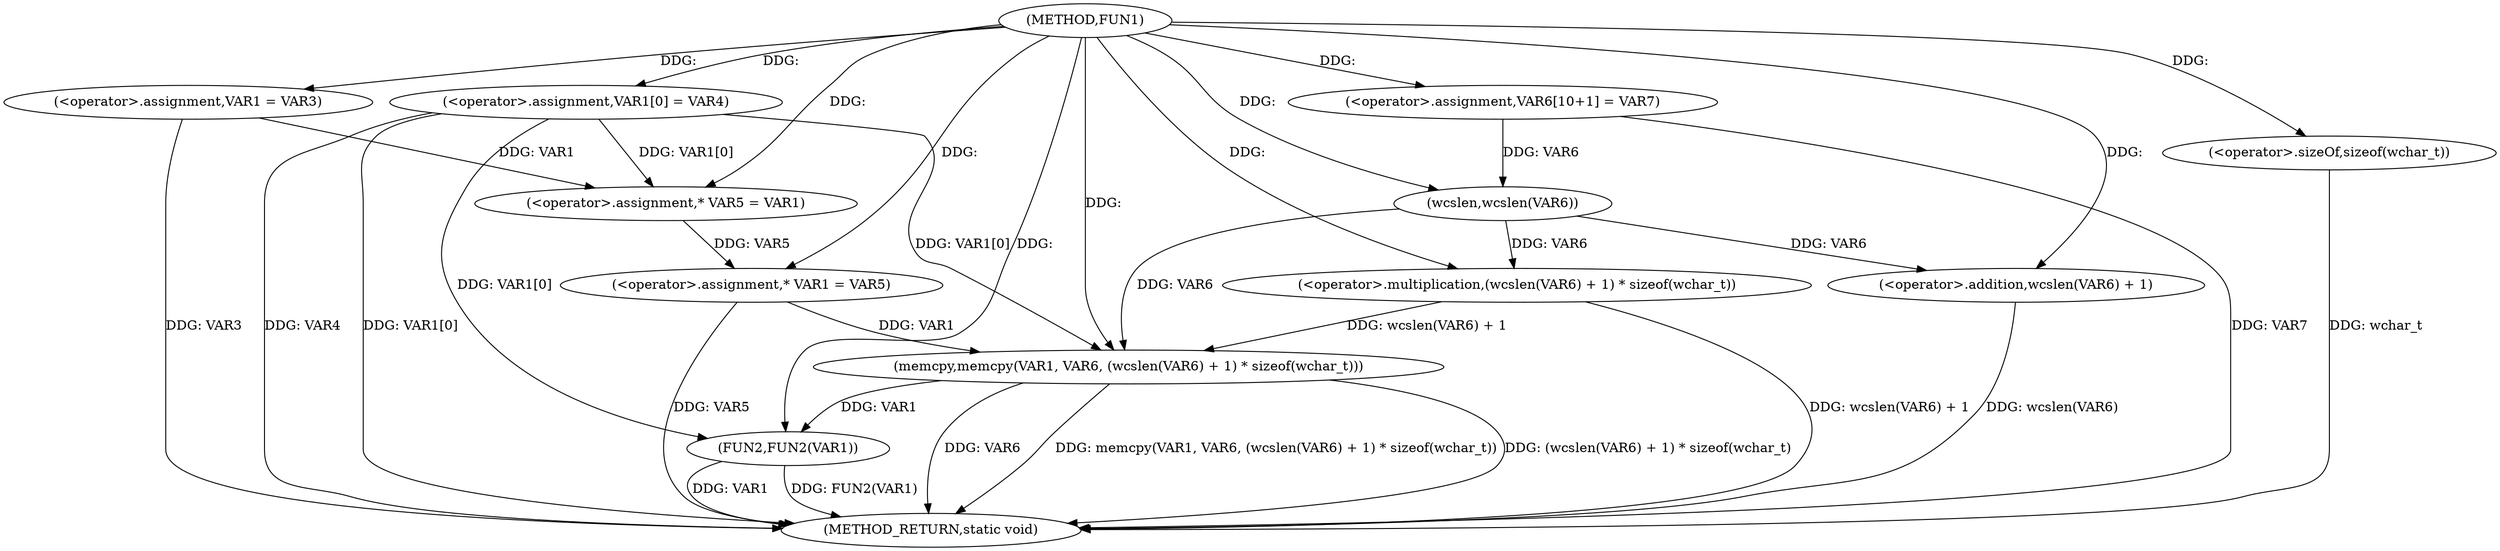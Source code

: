 digraph FUN1 {  
"1000100" [label = "(METHOD,FUN1)" ]
"1000139" [label = "(METHOD_RETURN,static void)" ]
"1000105" [label = "(<operator>.assignment,VAR1 = VAR3)" ]
"1000108" [label = "(<operator>.assignment,VAR1[0] = VAR4)" ]
"1000115" [label = "(<operator>.assignment,* VAR5 = VAR1)" ]
"1000119" [label = "(<operator>.assignment,* VAR1 = VAR5)" ]
"1000124" [label = "(<operator>.assignment,VAR6[10+1] = VAR7)" ]
"1000127" [label = "(memcpy,memcpy(VAR1, VAR6, (wcslen(VAR6) + 1) * sizeof(wchar_t)))" ]
"1000130" [label = "(<operator>.multiplication,(wcslen(VAR6) + 1) * sizeof(wchar_t))" ]
"1000131" [label = "(<operator>.addition,wcslen(VAR6) + 1)" ]
"1000132" [label = "(wcslen,wcslen(VAR6))" ]
"1000135" [label = "(<operator>.sizeOf,sizeof(wchar_t))" ]
"1000137" [label = "(FUN2,FUN2(VAR1))" ]
  "1000105" -> "1000139"  [ label = "DDG: VAR3"] 
  "1000131" -> "1000139"  [ label = "DDG: wcslen(VAR6)"] 
  "1000127" -> "1000139"  [ label = "DDG: VAR6"] 
  "1000127" -> "1000139"  [ label = "DDG: memcpy(VAR1, VAR6, (wcslen(VAR6) + 1) * sizeof(wchar_t))"] 
  "1000108" -> "1000139"  [ label = "DDG: VAR4"] 
  "1000135" -> "1000139"  [ label = "DDG: wchar_t"] 
  "1000137" -> "1000139"  [ label = "DDG: VAR1"] 
  "1000127" -> "1000139"  [ label = "DDG: (wcslen(VAR6) + 1) * sizeof(wchar_t)"] 
  "1000124" -> "1000139"  [ label = "DDG: VAR7"] 
  "1000119" -> "1000139"  [ label = "DDG: VAR5"] 
  "1000137" -> "1000139"  [ label = "DDG: FUN2(VAR1)"] 
  "1000108" -> "1000139"  [ label = "DDG: VAR1[0]"] 
  "1000130" -> "1000139"  [ label = "DDG: wcslen(VAR6) + 1"] 
  "1000100" -> "1000105"  [ label = "DDG: "] 
  "1000100" -> "1000108"  [ label = "DDG: "] 
  "1000105" -> "1000115"  [ label = "DDG: VAR1"] 
  "1000108" -> "1000115"  [ label = "DDG: VAR1[0]"] 
  "1000100" -> "1000115"  [ label = "DDG: "] 
  "1000115" -> "1000119"  [ label = "DDG: VAR5"] 
  "1000100" -> "1000119"  [ label = "DDG: "] 
  "1000100" -> "1000124"  [ label = "DDG: "] 
  "1000119" -> "1000127"  [ label = "DDG: VAR1"] 
  "1000108" -> "1000127"  [ label = "DDG: VAR1[0]"] 
  "1000100" -> "1000127"  [ label = "DDG: "] 
  "1000132" -> "1000127"  [ label = "DDG: VAR6"] 
  "1000130" -> "1000127"  [ label = "DDG: wcslen(VAR6) + 1"] 
  "1000132" -> "1000130"  [ label = "DDG: VAR6"] 
  "1000100" -> "1000130"  [ label = "DDG: "] 
  "1000132" -> "1000131"  [ label = "DDG: VAR6"] 
  "1000124" -> "1000132"  [ label = "DDG: VAR6"] 
  "1000100" -> "1000132"  [ label = "DDG: "] 
  "1000100" -> "1000131"  [ label = "DDG: "] 
  "1000100" -> "1000135"  [ label = "DDG: "] 
  "1000127" -> "1000137"  [ label = "DDG: VAR1"] 
  "1000108" -> "1000137"  [ label = "DDG: VAR1[0]"] 
  "1000100" -> "1000137"  [ label = "DDG: "] 
}
